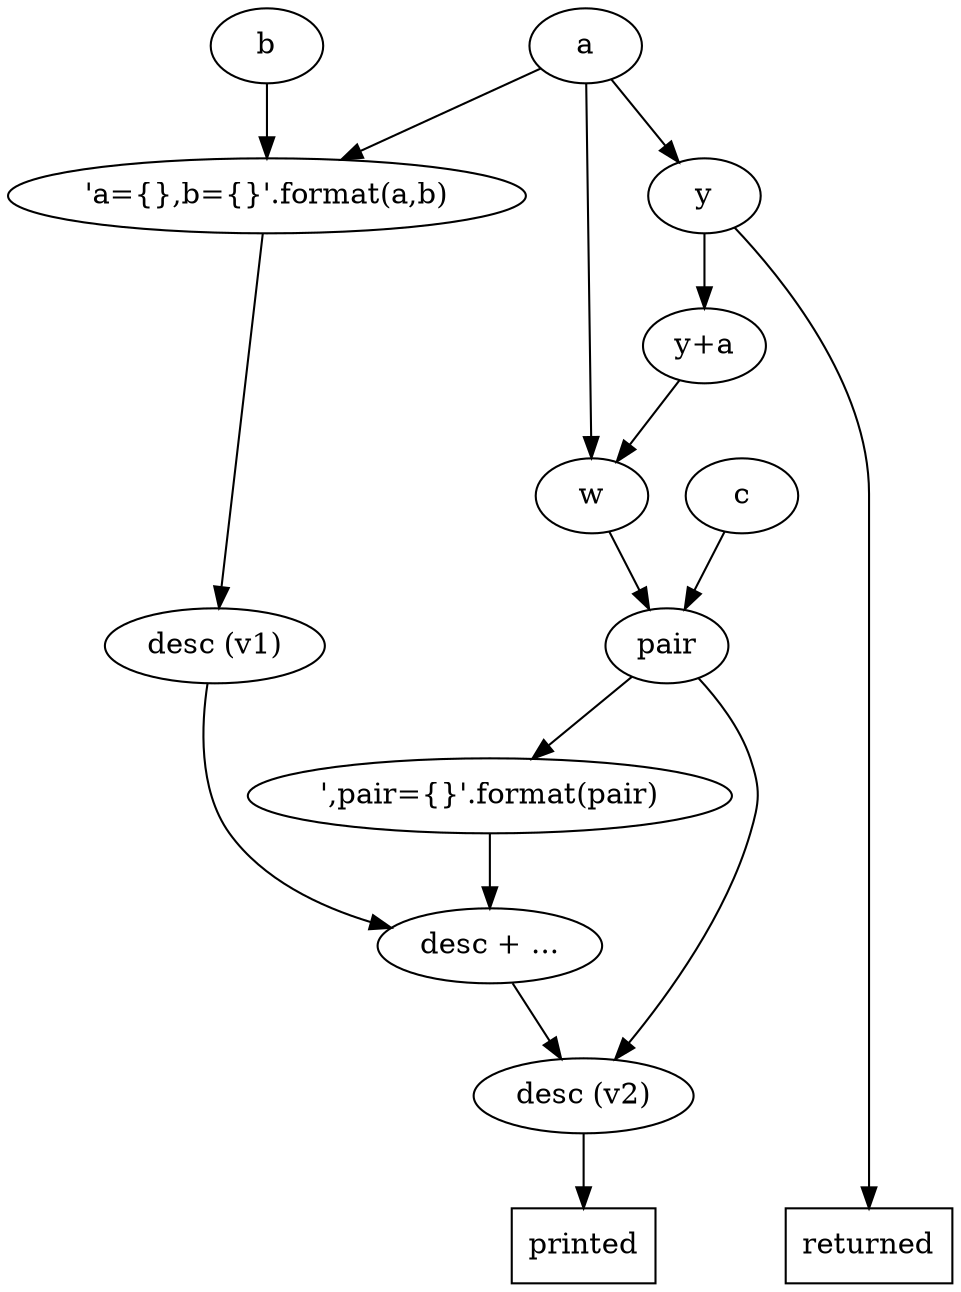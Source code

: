 digraph flowExample {
    a -> format1;
    format1[label="'a={},b={}'.format(a,b)"];
    b -> format1;
    format1 -> desc1;
    desc1[label="desc (v1)"];
    a -> y;
    a -> w;
    y -> yPa;
    yPa[label="y+a"]
    yPa -> w;
    w -> pair;
    c -> pair;
    pair -> format2;
    format2[label="',pair={}'.format(pair)"];
    format2 -> combineDesc;
    combineDesc[label="desc + ..."];
    desc1 -> combineDesc;
    combineDesc -> desc2;
    desc2[label="desc (v2)"];
    pair -> desc2;
    desc2 -> print;
    print[label="printed",shape=box]
    return[label="returned",shape=box]
    y -> return;
    { rank=same; print; return }
}

